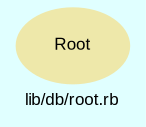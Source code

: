 digraph TopLevel {
    compound = true
    bgcolor = lightcyan1
    fontname = Arial
    fontsize = 8
    label = "lib/db/root.rb"
    node [
        fontname = Arial,
        fontsize = 8,
        color = black
    ]

    Root [
        fontcolor = black,
        URL = "classes/Root.html",
        shape = ellipse,
        color = palegoldenrod,
        style = filled,
        label = "Root"
    ]

}


